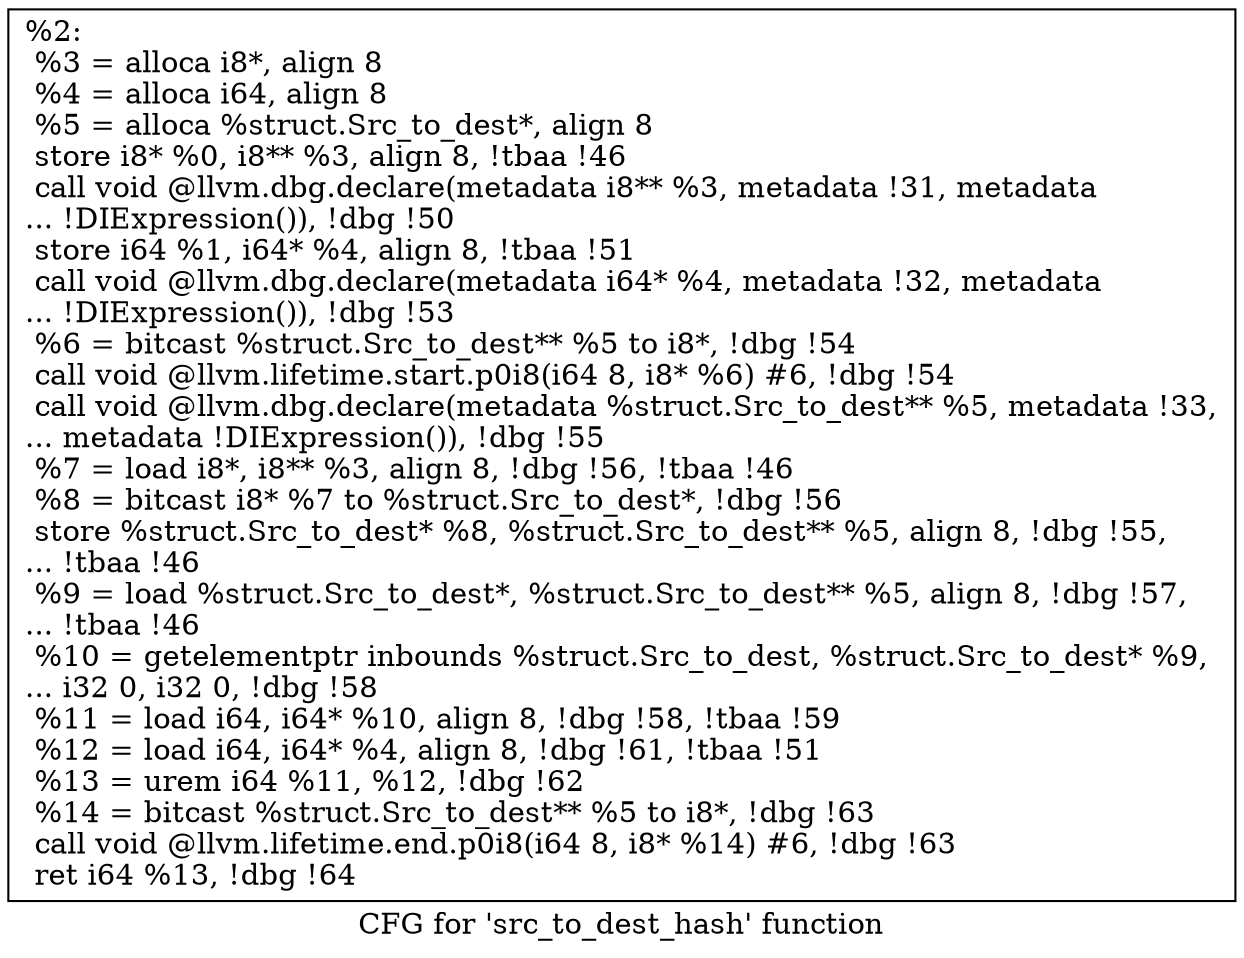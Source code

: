 digraph "CFG for 'src_to_dest_hash' function" {
	label="CFG for 'src_to_dest_hash' function";

	Node0x18823b0 [shape=record,label="{%2:\l  %3 = alloca i8*, align 8\l  %4 = alloca i64, align 8\l  %5 = alloca %struct.Src_to_dest*, align 8\l  store i8* %0, i8** %3, align 8, !tbaa !46\l  call void @llvm.dbg.declare(metadata i8** %3, metadata !31, metadata\l... !DIExpression()), !dbg !50\l  store i64 %1, i64* %4, align 8, !tbaa !51\l  call void @llvm.dbg.declare(metadata i64* %4, metadata !32, metadata\l... !DIExpression()), !dbg !53\l  %6 = bitcast %struct.Src_to_dest** %5 to i8*, !dbg !54\l  call void @llvm.lifetime.start.p0i8(i64 8, i8* %6) #6, !dbg !54\l  call void @llvm.dbg.declare(metadata %struct.Src_to_dest** %5, metadata !33,\l... metadata !DIExpression()), !dbg !55\l  %7 = load i8*, i8** %3, align 8, !dbg !56, !tbaa !46\l  %8 = bitcast i8* %7 to %struct.Src_to_dest*, !dbg !56\l  store %struct.Src_to_dest* %8, %struct.Src_to_dest** %5, align 8, !dbg !55,\l... !tbaa !46\l  %9 = load %struct.Src_to_dest*, %struct.Src_to_dest** %5, align 8, !dbg !57,\l... !tbaa !46\l  %10 = getelementptr inbounds %struct.Src_to_dest, %struct.Src_to_dest* %9,\l... i32 0, i32 0, !dbg !58\l  %11 = load i64, i64* %10, align 8, !dbg !58, !tbaa !59\l  %12 = load i64, i64* %4, align 8, !dbg !61, !tbaa !51\l  %13 = urem i64 %11, %12, !dbg !62\l  %14 = bitcast %struct.Src_to_dest** %5 to i8*, !dbg !63\l  call void @llvm.lifetime.end.p0i8(i64 8, i8* %14) #6, !dbg !63\l  ret i64 %13, !dbg !64\l}"];
}
